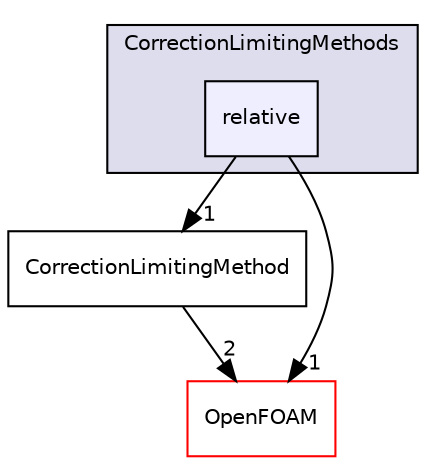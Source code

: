 digraph "src/lagrangian/intermediate/submodels/MPPIC/CorrectionLimitingMethods/relative" {
  bgcolor=transparent;
  compound=true
  node [ fontsize="10", fontname="Helvetica"];
  edge [ labelfontsize="10", labelfontname="Helvetica"];
  subgraph clusterdir_88e5de7170fc9fcf22ab7f5d071065a8 {
    graph [ bgcolor="#ddddee", pencolor="black", label="CorrectionLimitingMethods" fontname="Helvetica", fontsize="10", URL="dir_88e5de7170fc9fcf22ab7f5d071065a8.html"]
  dir_c15ceaff26a211e64845aedc1b8e3eb8 [shape=box, label="relative", style="filled", fillcolor="#eeeeff", pencolor="black", URL="dir_c15ceaff26a211e64845aedc1b8e3eb8.html"];
  }
  dir_b160010eaed3990ef8c4d4d5f1758bb9 [shape=box label="CorrectionLimitingMethod" URL="dir_b160010eaed3990ef8c4d4d5f1758bb9.html"];
  dir_c5473ff19b20e6ec4dfe5c310b3778a8 [shape=box label="OpenFOAM" color="red" URL="dir_c5473ff19b20e6ec4dfe5c310b3778a8.html"];
  dir_b160010eaed3990ef8c4d4d5f1758bb9->dir_c5473ff19b20e6ec4dfe5c310b3778a8 [headlabel="2", labeldistance=1.5 headhref="dir_001576_001897.html"];
  dir_c15ceaff26a211e64845aedc1b8e3eb8->dir_b160010eaed3990ef8c4d4d5f1758bb9 [headlabel="1", labeldistance=1.5 headhref="dir_001578_001576.html"];
  dir_c15ceaff26a211e64845aedc1b8e3eb8->dir_c5473ff19b20e6ec4dfe5c310b3778a8 [headlabel="1", labeldistance=1.5 headhref="dir_001578_001897.html"];
}
